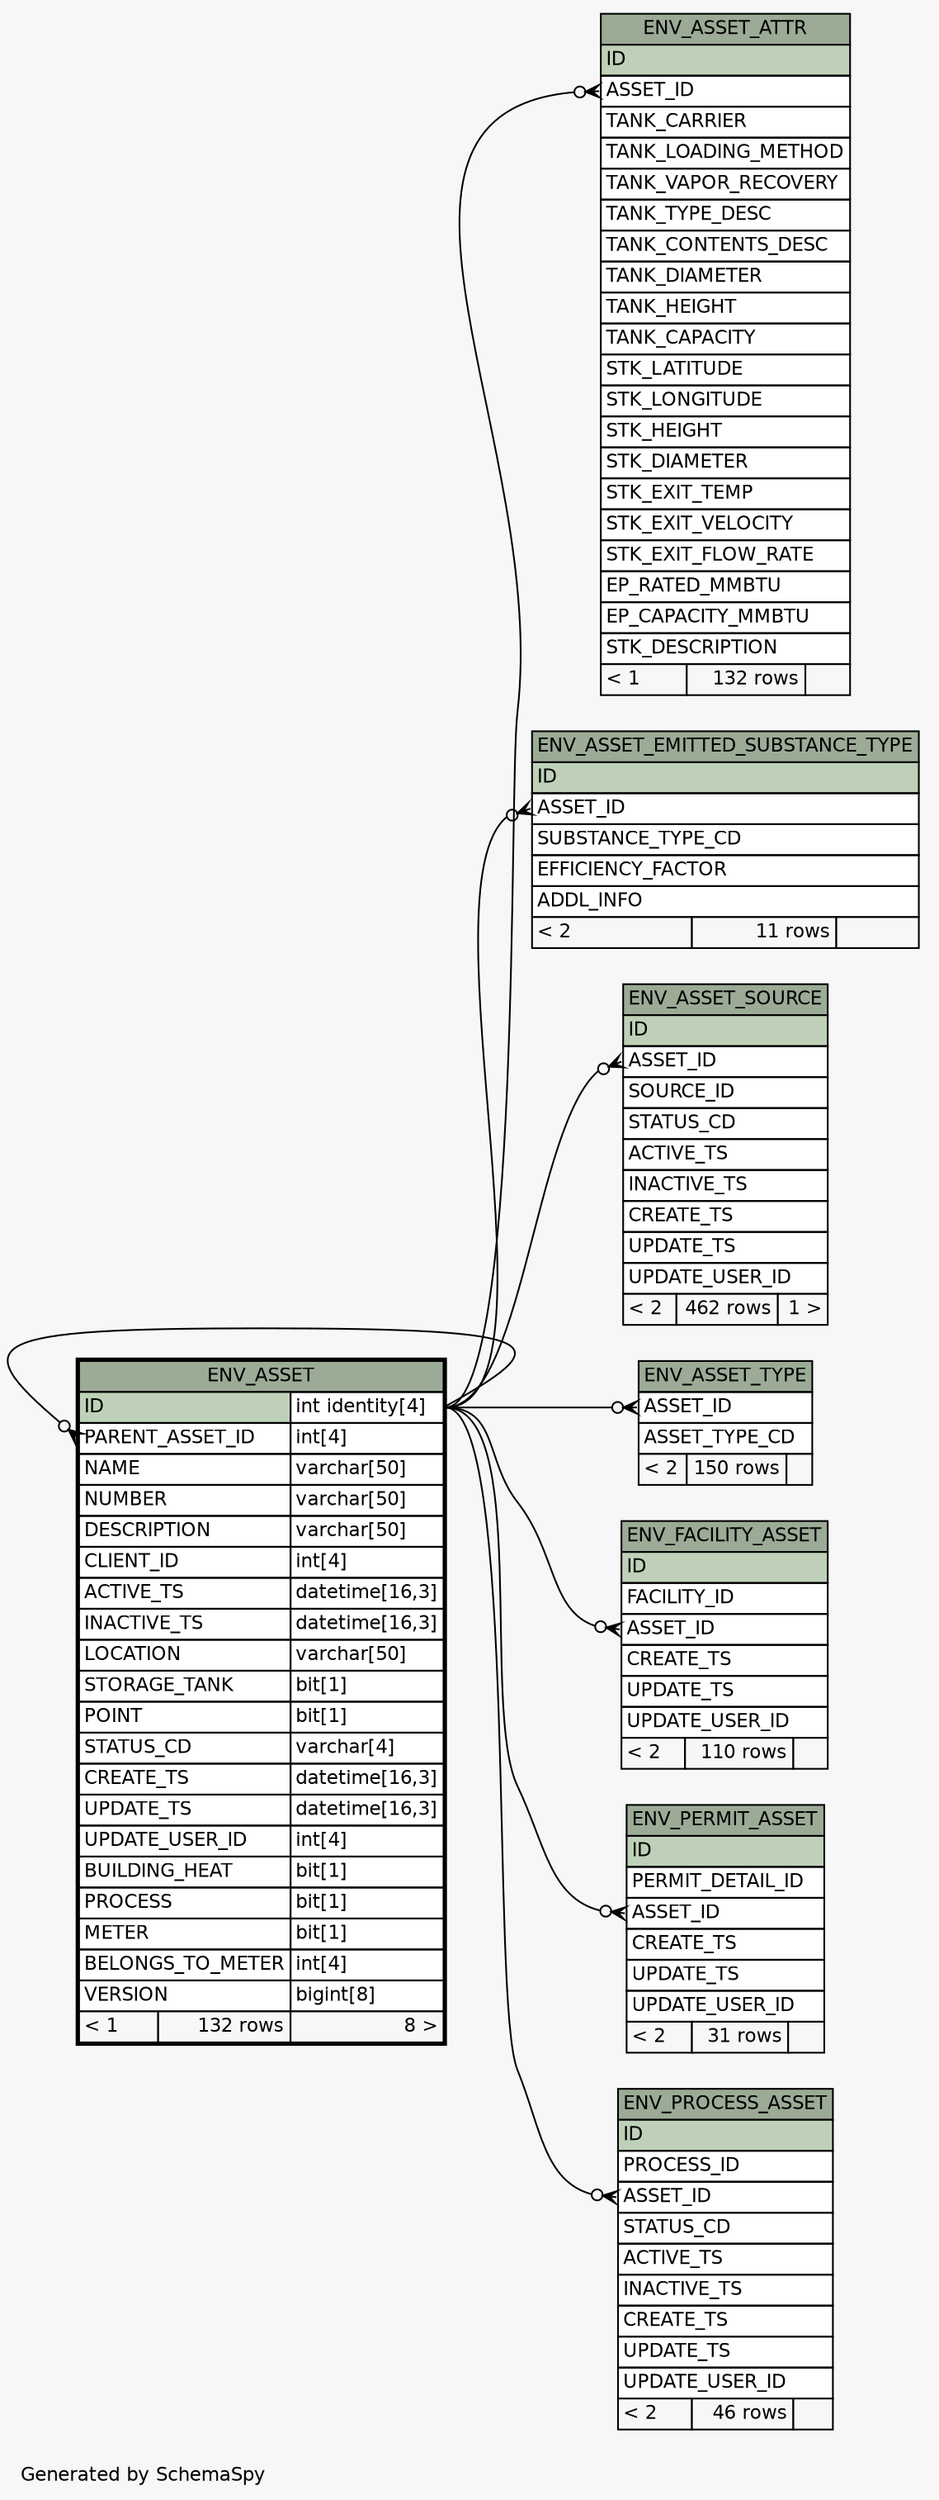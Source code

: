 // dot 2.28.0 on Windows 7 6.1
// SchemaSpy rev 590
digraph "oneDegreeRelationshipsDiagram" {
  graph [
    rankdir="RL"
    bgcolor="#f7f7f7"
    label="\nGenerated by SchemaSpy"
    labeljust="l"
    nodesep="0.18"
    ranksep="0.46"
    fontname="Helvetica"
    fontsize="11"
  ];
  node [
    fontname="Helvetica"
    fontsize="11"
    shape="plaintext"
  ];
  edge [
    arrowsize="0.8"
  ];
  "ENV_ASSET":"PARENT_ASSET_ID":w -> "ENV_ASSET":"ID.type":e [arrowhead=none dir=back arrowtail=crowodot];
  "ENV_ASSET_ATTR":"ASSET_ID":w -> "ENV_ASSET":"ID.type":e [arrowhead=none dir=back arrowtail=crowodot];
  "ENV_ASSET_EMITTED_SUBSTANCE_TYPE":"ASSET_ID":w -> "ENV_ASSET":"ID.type":e [arrowhead=none dir=back arrowtail=crowodot];
  "ENV_ASSET_SOURCE":"ASSET_ID":w -> "ENV_ASSET":"ID.type":e [arrowhead=none dir=back arrowtail=crowodot];
  "ENV_ASSET_TYPE":"ASSET_ID":w -> "ENV_ASSET":"ID.type":e [arrowhead=none dir=back arrowtail=crowodot];
  "ENV_FACILITY_ASSET":"ASSET_ID":w -> "ENV_ASSET":"ID.type":e [arrowhead=none dir=back arrowtail=crowodot];
  "ENV_PERMIT_ASSET":"ASSET_ID":w -> "ENV_ASSET":"ID.type":e [arrowhead=none dir=back arrowtail=crowodot];
  "ENV_PROCESS_ASSET":"ASSET_ID":w -> "ENV_ASSET":"ID.type":e [arrowhead=none dir=back arrowtail=crowodot];
  "ENV_ASSET" [
    label=<
    <TABLE BORDER="2" CELLBORDER="1" CELLSPACING="0" BGCOLOR="#ffffff">
      <TR><TD COLSPAN="3" BGCOLOR="#9bab96" ALIGN="CENTER">ENV_ASSET</TD></TR>
      <TR><TD PORT="ID" COLSPAN="2" BGCOLOR="#bed1b8" ALIGN="LEFT">ID</TD><TD PORT="ID.type" ALIGN="LEFT">int identity[4]</TD></TR>
      <TR><TD PORT="PARENT_ASSET_ID" COLSPAN="2" ALIGN="LEFT">PARENT_ASSET_ID</TD><TD PORT="PARENT_ASSET_ID.type" ALIGN="LEFT">int[4]</TD></TR>
      <TR><TD PORT="NAME" COLSPAN="2" ALIGN="LEFT">NAME</TD><TD PORT="NAME.type" ALIGN="LEFT">varchar[50]</TD></TR>
      <TR><TD PORT="NUMBER" COLSPAN="2" ALIGN="LEFT">NUMBER</TD><TD PORT="NUMBER.type" ALIGN="LEFT">varchar[50]</TD></TR>
      <TR><TD PORT="DESCRIPTION" COLSPAN="2" ALIGN="LEFT">DESCRIPTION</TD><TD PORT="DESCRIPTION.type" ALIGN="LEFT">varchar[50]</TD></TR>
      <TR><TD PORT="CLIENT_ID" COLSPAN="2" ALIGN="LEFT">CLIENT_ID</TD><TD PORT="CLIENT_ID.type" ALIGN="LEFT">int[4]</TD></TR>
      <TR><TD PORT="ACTIVE_TS" COLSPAN="2" ALIGN="LEFT">ACTIVE_TS</TD><TD PORT="ACTIVE_TS.type" ALIGN="LEFT">datetime[16,3]</TD></TR>
      <TR><TD PORT="INACTIVE_TS" COLSPAN="2" ALIGN="LEFT">INACTIVE_TS</TD><TD PORT="INACTIVE_TS.type" ALIGN="LEFT">datetime[16,3]</TD></TR>
      <TR><TD PORT="LOCATION" COLSPAN="2" ALIGN="LEFT">LOCATION</TD><TD PORT="LOCATION.type" ALIGN="LEFT">varchar[50]</TD></TR>
      <TR><TD PORT="STORAGE_TANK" COLSPAN="2" ALIGN="LEFT">STORAGE_TANK</TD><TD PORT="STORAGE_TANK.type" ALIGN="LEFT">bit[1]</TD></TR>
      <TR><TD PORT="POINT" COLSPAN="2" ALIGN="LEFT">POINT</TD><TD PORT="POINT.type" ALIGN="LEFT">bit[1]</TD></TR>
      <TR><TD PORT="STATUS_CD" COLSPAN="2" ALIGN="LEFT">STATUS_CD</TD><TD PORT="STATUS_CD.type" ALIGN="LEFT">varchar[4]</TD></TR>
      <TR><TD PORT="CREATE_TS" COLSPAN="2" ALIGN="LEFT">CREATE_TS</TD><TD PORT="CREATE_TS.type" ALIGN="LEFT">datetime[16,3]</TD></TR>
      <TR><TD PORT="UPDATE_TS" COLSPAN="2" ALIGN="LEFT">UPDATE_TS</TD><TD PORT="UPDATE_TS.type" ALIGN="LEFT">datetime[16,3]</TD></TR>
      <TR><TD PORT="UPDATE_USER_ID" COLSPAN="2" ALIGN="LEFT">UPDATE_USER_ID</TD><TD PORT="UPDATE_USER_ID.type" ALIGN="LEFT">int[4]</TD></TR>
      <TR><TD PORT="BUILDING_HEAT" COLSPAN="2" ALIGN="LEFT">BUILDING_HEAT</TD><TD PORT="BUILDING_HEAT.type" ALIGN="LEFT">bit[1]</TD></TR>
      <TR><TD PORT="PROCESS" COLSPAN="2" ALIGN="LEFT">PROCESS</TD><TD PORT="PROCESS.type" ALIGN="LEFT">bit[1]</TD></TR>
      <TR><TD PORT="METER" COLSPAN="2" ALIGN="LEFT">METER</TD><TD PORT="METER.type" ALIGN="LEFT">bit[1]</TD></TR>
      <TR><TD PORT="BELONGS_TO_METER" COLSPAN="2" ALIGN="LEFT">BELONGS_TO_METER</TD><TD PORT="BELONGS_TO_METER.type" ALIGN="LEFT">int[4]</TD></TR>
      <TR><TD PORT="VERSION" COLSPAN="2" ALIGN="LEFT">VERSION</TD><TD PORT="VERSION.type" ALIGN="LEFT">bigint[8]</TD></TR>
      <TR><TD ALIGN="LEFT" BGCOLOR="#f7f7f7">&lt; 1</TD><TD ALIGN="RIGHT" BGCOLOR="#f7f7f7">132 rows</TD><TD ALIGN="RIGHT" BGCOLOR="#f7f7f7">8 &gt;</TD></TR>
    </TABLE>>
    URL="ENV_ASSET.html"
    tooltip="ENV_ASSET"
  ];
  "ENV_ASSET_ATTR" [
    label=<
    <TABLE BORDER="0" CELLBORDER="1" CELLSPACING="0" BGCOLOR="#ffffff">
      <TR><TD COLSPAN="3" BGCOLOR="#9bab96" ALIGN="CENTER">ENV_ASSET_ATTR</TD></TR>
      <TR><TD PORT="ID" COLSPAN="3" BGCOLOR="#bed1b8" ALIGN="LEFT">ID</TD></TR>
      <TR><TD PORT="ASSET_ID" COLSPAN="3" ALIGN="LEFT">ASSET_ID</TD></TR>
      <TR><TD PORT="TANK_CARRIER" COLSPAN="3" ALIGN="LEFT">TANK_CARRIER</TD></TR>
      <TR><TD PORT="TANK_LOADING_METHOD" COLSPAN="3" ALIGN="LEFT">TANK_LOADING_METHOD</TD></TR>
      <TR><TD PORT="TANK_VAPOR_RECOVERY" COLSPAN="3" ALIGN="LEFT">TANK_VAPOR_RECOVERY</TD></TR>
      <TR><TD PORT="TANK_TYPE_DESC" COLSPAN="3" ALIGN="LEFT">TANK_TYPE_DESC</TD></TR>
      <TR><TD PORT="TANK_CONTENTS_DESC" COLSPAN="3" ALIGN="LEFT">TANK_CONTENTS_DESC</TD></TR>
      <TR><TD PORT="TANK_DIAMETER" COLSPAN="3" ALIGN="LEFT">TANK_DIAMETER</TD></TR>
      <TR><TD PORT="TANK_HEIGHT" COLSPAN="3" ALIGN="LEFT">TANK_HEIGHT</TD></TR>
      <TR><TD PORT="TANK_CAPACITY" COLSPAN="3" ALIGN="LEFT">TANK_CAPACITY</TD></TR>
      <TR><TD PORT="STK_LATITUDE" COLSPAN="3" ALIGN="LEFT">STK_LATITUDE</TD></TR>
      <TR><TD PORT="STK_LONGITUDE" COLSPAN="3" ALIGN="LEFT">STK_LONGITUDE</TD></TR>
      <TR><TD PORT="STK_HEIGHT" COLSPAN="3" ALIGN="LEFT">STK_HEIGHT</TD></TR>
      <TR><TD PORT="STK_DIAMETER" COLSPAN="3" ALIGN="LEFT">STK_DIAMETER</TD></TR>
      <TR><TD PORT="STK_EXIT_TEMP" COLSPAN="3" ALIGN="LEFT">STK_EXIT_TEMP</TD></TR>
      <TR><TD PORT="STK_EXIT_VELOCITY" COLSPAN="3" ALIGN="LEFT">STK_EXIT_VELOCITY</TD></TR>
      <TR><TD PORT="STK_EXIT_FLOW_RATE" COLSPAN="3" ALIGN="LEFT">STK_EXIT_FLOW_RATE</TD></TR>
      <TR><TD PORT="EP_RATED_MMBTU" COLSPAN="3" ALIGN="LEFT">EP_RATED_MMBTU</TD></TR>
      <TR><TD PORT="EP_CAPACITY_MMBTU" COLSPAN="3" ALIGN="LEFT">EP_CAPACITY_MMBTU</TD></TR>
      <TR><TD PORT="STK_DESCRIPTION" COLSPAN="3" ALIGN="LEFT">STK_DESCRIPTION</TD></TR>
      <TR><TD ALIGN="LEFT" BGCOLOR="#f7f7f7">&lt; 1</TD><TD ALIGN="RIGHT" BGCOLOR="#f7f7f7">132 rows</TD><TD ALIGN="RIGHT" BGCOLOR="#f7f7f7">  </TD></TR>
    </TABLE>>
    URL="ENV_ASSET_ATTR.html"
    tooltip="ENV_ASSET_ATTR"
  ];
  "ENV_ASSET_EMITTED_SUBSTANCE_TYPE" [
    label=<
    <TABLE BORDER="0" CELLBORDER="1" CELLSPACING="0" BGCOLOR="#ffffff">
      <TR><TD COLSPAN="3" BGCOLOR="#9bab96" ALIGN="CENTER">ENV_ASSET_EMITTED_SUBSTANCE_TYPE</TD></TR>
      <TR><TD PORT="ID" COLSPAN="3" BGCOLOR="#bed1b8" ALIGN="LEFT">ID</TD></TR>
      <TR><TD PORT="ASSET_ID" COLSPAN="3" ALIGN="LEFT">ASSET_ID</TD></TR>
      <TR><TD PORT="SUBSTANCE_TYPE_CD" COLSPAN="3" ALIGN="LEFT">SUBSTANCE_TYPE_CD</TD></TR>
      <TR><TD PORT="EFFICIENCY_FACTOR" COLSPAN="3" ALIGN="LEFT">EFFICIENCY_FACTOR</TD></TR>
      <TR><TD PORT="ADDL_INFO" COLSPAN="3" ALIGN="LEFT">ADDL_INFO</TD></TR>
      <TR><TD ALIGN="LEFT" BGCOLOR="#f7f7f7">&lt; 2</TD><TD ALIGN="RIGHT" BGCOLOR="#f7f7f7">11 rows</TD><TD ALIGN="RIGHT" BGCOLOR="#f7f7f7">  </TD></TR>
    </TABLE>>
    URL="ENV_ASSET_EMITTED_SUBSTANCE_TYPE.html"
    tooltip="ENV_ASSET_EMITTED_SUBSTANCE_TYPE"
  ];
  "ENV_ASSET_SOURCE" [
    label=<
    <TABLE BORDER="0" CELLBORDER="1" CELLSPACING="0" BGCOLOR="#ffffff">
      <TR><TD COLSPAN="3" BGCOLOR="#9bab96" ALIGN="CENTER">ENV_ASSET_SOURCE</TD></TR>
      <TR><TD PORT="ID" COLSPAN="3" BGCOLOR="#bed1b8" ALIGN="LEFT">ID</TD></TR>
      <TR><TD PORT="ASSET_ID" COLSPAN="3" ALIGN="LEFT">ASSET_ID</TD></TR>
      <TR><TD PORT="SOURCE_ID" COLSPAN="3" ALIGN="LEFT">SOURCE_ID</TD></TR>
      <TR><TD PORT="STATUS_CD" COLSPAN="3" ALIGN="LEFT">STATUS_CD</TD></TR>
      <TR><TD PORT="ACTIVE_TS" COLSPAN="3" ALIGN="LEFT">ACTIVE_TS</TD></TR>
      <TR><TD PORT="INACTIVE_TS" COLSPAN="3" ALIGN="LEFT">INACTIVE_TS</TD></TR>
      <TR><TD PORT="CREATE_TS" COLSPAN="3" ALIGN="LEFT">CREATE_TS</TD></TR>
      <TR><TD PORT="UPDATE_TS" COLSPAN="3" ALIGN="LEFT">UPDATE_TS</TD></TR>
      <TR><TD PORT="UPDATE_USER_ID" COLSPAN="3" ALIGN="LEFT">UPDATE_USER_ID</TD></TR>
      <TR><TD ALIGN="LEFT" BGCOLOR="#f7f7f7">&lt; 2</TD><TD ALIGN="RIGHT" BGCOLOR="#f7f7f7">462 rows</TD><TD ALIGN="RIGHT" BGCOLOR="#f7f7f7">1 &gt;</TD></TR>
    </TABLE>>
    URL="ENV_ASSET_SOURCE.html"
    tooltip="ENV_ASSET_SOURCE"
  ];
  "ENV_ASSET_TYPE" [
    label=<
    <TABLE BORDER="0" CELLBORDER="1" CELLSPACING="0" BGCOLOR="#ffffff">
      <TR><TD COLSPAN="3" BGCOLOR="#9bab96" ALIGN="CENTER">ENV_ASSET_TYPE</TD></TR>
      <TR><TD PORT="ASSET_ID" COLSPAN="3" ALIGN="LEFT">ASSET_ID</TD></TR>
      <TR><TD PORT="ASSET_TYPE_CD" COLSPAN="3" ALIGN="LEFT">ASSET_TYPE_CD</TD></TR>
      <TR><TD ALIGN="LEFT" BGCOLOR="#f7f7f7">&lt; 2</TD><TD ALIGN="RIGHT" BGCOLOR="#f7f7f7">150 rows</TD><TD ALIGN="RIGHT" BGCOLOR="#f7f7f7">  </TD></TR>
    </TABLE>>
    URL="ENV_ASSET_TYPE.html"
    tooltip="ENV_ASSET_TYPE"
  ];
  "ENV_FACILITY_ASSET" [
    label=<
    <TABLE BORDER="0" CELLBORDER="1" CELLSPACING="0" BGCOLOR="#ffffff">
      <TR><TD COLSPAN="3" BGCOLOR="#9bab96" ALIGN="CENTER">ENV_FACILITY_ASSET</TD></TR>
      <TR><TD PORT="ID" COLSPAN="3" BGCOLOR="#bed1b8" ALIGN="LEFT">ID</TD></TR>
      <TR><TD PORT="FACILITY_ID" COLSPAN="3" ALIGN="LEFT">FACILITY_ID</TD></TR>
      <TR><TD PORT="ASSET_ID" COLSPAN="3" ALIGN="LEFT">ASSET_ID</TD></TR>
      <TR><TD PORT="CREATE_TS" COLSPAN="3" ALIGN="LEFT">CREATE_TS</TD></TR>
      <TR><TD PORT="UPDATE_TS" COLSPAN="3" ALIGN="LEFT">UPDATE_TS</TD></TR>
      <TR><TD PORT="UPDATE_USER_ID" COLSPAN="3" ALIGN="LEFT">UPDATE_USER_ID</TD></TR>
      <TR><TD ALIGN="LEFT" BGCOLOR="#f7f7f7">&lt; 2</TD><TD ALIGN="RIGHT" BGCOLOR="#f7f7f7">110 rows</TD><TD ALIGN="RIGHT" BGCOLOR="#f7f7f7">  </TD></TR>
    </TABLE>>
    URL="ENV_FACILITY_ASSET.html"
    tooltip="ENV_FACILITY_ASSET"
  ];
  "ENV_PERMIT_ASSET" [
    label=<
    <TABLE BORDER="0" CELLBORDER="1" CELLSPACING="0" BGCOLOR="#ffffff">
      <TR><TD COLSPAN="3" BGCOLOR="#9bab96" ALIGN="CENTER">ENV_PERMIT_ASSET</TD></TR>
      <TR><TD PORT="ID" COLSPAN="3" BGCOLOR="#bed1b8" ALIGN="LEFT">ID</TD></TR>
      <TR><TD PORT="PERMIT_DETAIL_ID" COLSPAN="3" ALIGN="LEFT">PERMIT_DETAIL_ID</TD></TR>
      <TR><TD PORT="ASSET_ID" COLSPAN="3" ALIGN="LEFT">ASSET_ID</TD></TR>
      <TR><TD PORT="CREATE_TS" COLSPAN="3" ALIGN="LEFT">CREATE_TS</TD></TR>
      <TR><TD PORT="UPDATE_TS" COLSPAN="3" ALIGN="LEFT">UPDATE_TS</TD></TR>
      <TR><TD PORT="UPDATE_USER_ID" COLSPAN="3" ALIGN="LEFT">UPDATE_USER_ID</TD></TR>
      <TR><TD ALIGN="LEFT" BGCOLOR="#f7f7f7">&lt; 2</TD><TD ALIGN="RIGHT" BGCOLOR="#f7f7f7">31 rows</TD><TD ALIGN="RIGHT" BGCOLOR="#f7f7f7">  </TD></TR>
    </TABLE>>
    URL="ENV_PERMIT_ASSET.html"
    tooltip="ENV_PERMIT_ASSET"
  ];
  "ENV_PROCESS_ASSET" [
    label=<
    <TABLE BORDER="0" CELLBORDER="1" CELLSPACING="0" BGCOLOR="#ffffff">
      <TR><TD COLSPAN="3" BGCOLOR="#9bab96" ALIGN="CENTER">ENV_PROCESS_ASSET</TD></TR>
      <TR><TD PORT="ID" COLSPAN="3" BGCOLOR="#bed1b8" ALIGN="LEFT">ID</TD></TR>
      <TR><TD PORT="PROCESS_ID" COLSPAN="3" ALIGN="LEFT">PROCESS_ID</TD></TR>
      <TR><TD PORT="ASSET_ID" COLSPAN="3" ALIGN="LEFT">ASSET_ID</TD></TR>
      <TR><TD PORT="STATUS_CD" COLSPAN="3" ALIGN="LEFT">STATUS_CD</TD></TR>
      <TR><TD PORT="ACTIVE_TS" COLSPAN="3" ALIGN="LEFT">ACTIVE_TS</TD></TR>
      <TR><TD PORT="INACTIVE_TS" COLSPAN="3" ALIGN="LEFT">INACTIVE_TS</TD></TR>
      <TR><TD PORT="CREATE_TS" COLSPAN="3" ALIGN="LEFT">CREATE_TS</TD></TR>
      <TR><TD PORT="UPDATE_TS" COLSPAN="3" ALIGN="LEFT">UPDATE_TS</TD></TR>
      <TR><TD PORT="UPDATE_USER_ID" COLSPAN="3" ALIGN="LEFT">UPDATE_USER_ID</TD></TR>
      <TR><TD ALIGN="LEFT" BGCOLOR="#f7f7f7">&lt; 2</TD><TD ALIGN="RIGHT" BGCOLOR="#f7f7f7">46 rows</TD><TD ALIGN="RIGHT" BGCOLOR="#f7f7f7">  </TD></TR>
    </TABLE>>
    URL="ENV_PROCESS_ASSET.html"
    tooltip="ENV_PROCESS_ASSET"
  ];
}
